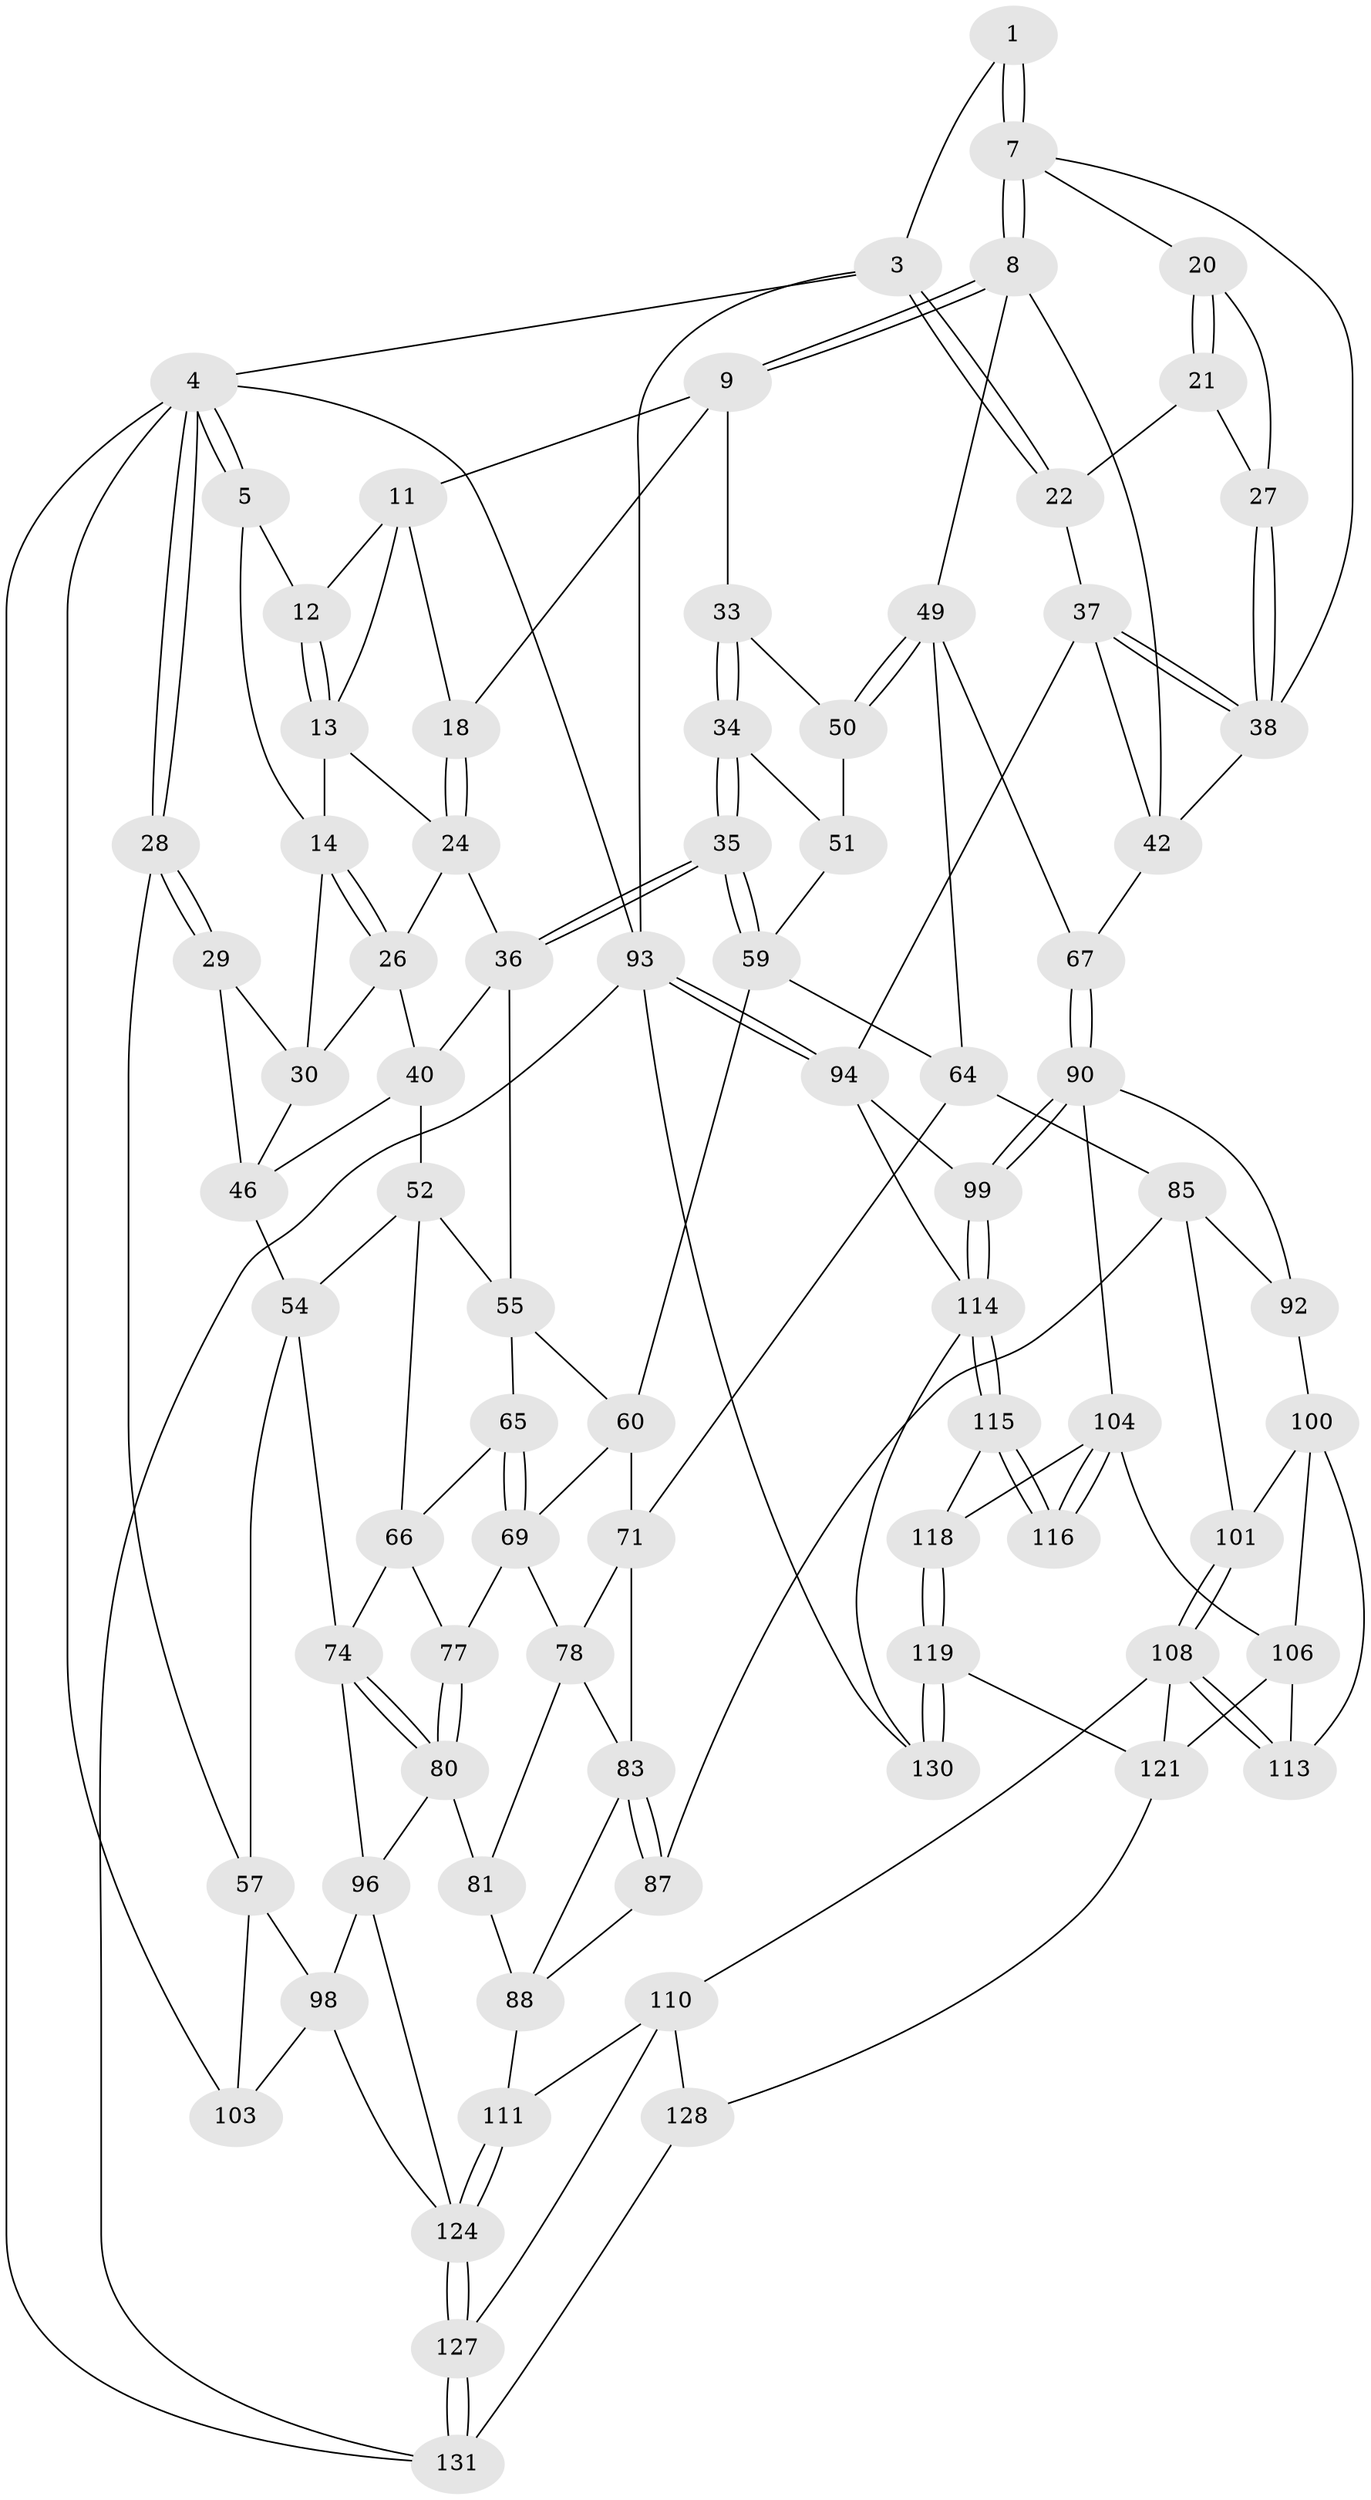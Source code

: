 // original degree distribution, {4: 0.23134328358208955, 6: 0.21641791044776118, 5: 0.5373134328358209, 3: 0.014925373134328358}
// Generated by graph-tools (version 1.1) at 2025/42/03/06/25 10:42:32]
// undirected, 81 vertices, 182 edges
graph export_dot {
graph [start="1"]
  node [color=gray90,style=filled];
  1 [pos="+0.7490771898826551+0",super="+2"];
  3 [pos="+1+0"];
  4 [pos="+0+0",super="+112"];
  5 [pos="+0.22015467570359368+0",super="+6"];
  7 [pos="+0.7262775621600829+0.1276967485723801",super="+19"];
  8 [pos="+0.7061465681729432+0.14760985766473017",super="+43"];
  9 [pos="+0.6961624672340587+0.15004832792556444",super="+10"];
  11 [pos="+0.4826874213197302+0",super="+16"];
  12 [pos="+0.460466575016572+0"];
  13 [pos="+0.3812446398349153+0.0865593601893063",super="+17"];
  14 [pos="+0.3138872706627084+0.0825536569620334",super="+15"];
  18 [pos="+0.4972042387869548+0.12799703724323377"];
  20 [pos="+0.7647989731092735+0.12535888642742524"];
  21 [pos="+1+0",super="+23"];
  22 [pos="+1+0.004504688304114984"];
  24 [pos="+0.4454783590494876+0.161247600148164",super="+25"];
  26 [pos="+0.3430971339136758+0.1893829575338277",super="+31"];
  27 [pos="+0.8932192338699683+0.11823029135100174"];
  28 [pos="+0+0.12670254205833914"];
  29 [pos="+0+0.13813647147957578"];
  30 [pos="+0.19516909709007776+0.014355518058987911",super="+32"];
  33 [pos="+0.6842892236860213+0.1642103775110014"];
  34 [pos="+0.5264402583095817+0.2860227460341679"];
  35 [pos="+0.49007686368499526+0.29019694526258544"];
  36 [pos="+0.4739358557293003+0.28201837261912416",super="+39"];
  37 [pos="+1+0.30974164455399855",super="+44"];
  38 [pos="+0.9724781831548581+0.1929257715063077",super="+41"];
  40 [pos="+0.3311360332850886+0.2524056002953858",super="+48"];
  42 [pos="+0.8551820371707147+0.3417551434690524",super="+45"];
  46 [pos="+0.17602739095415193+0.2368654095772883",super="+47"];
  49 [pos="+0.6998880871619167+0.3811951309724722",super="+63"];
  50 [pos="+0.6566498221098145+0.3224049365150523"];
  51 [pos="+0.5904611961341826+0.34540156638911096"];
  52 [pos="+0.3183427701372782+0.35281311229931395",super="+53"];
  54 [pos="+0.098638660617416+0.40451979456870013",super="+56"];
  55 [pos="+0.38141111861953947+0.3412099529130134",super="+61"];
  57 [pos="+0+0.46821435680932993",super="+58"];
  59 [pos="+0.49283842335625094+0.42590155709328065",super="+62"];
  60 [pos="+0.4633399242137588+0.4478189688263423",super="+68"];
  64 [pos="+0.6500738678976249+0.49125373425449503",super="+70"];
  65 [pos="+0.3173668888191419+0.45810600402087553"];
  66 [pos="+0.3107152740441359+0.45795688496351417",super="+73"];
  67 [pos="+0.9264288790544394+0.46737850763199473"];
  69 [pos="+0.4192162710146495+0.49782631515325815",super="+76"];
  71 [pos="+0.5278249610050779+0.5445770509062253",super="+72"];
  74 [pos="+0.20968442687665023+0.540541107848344",super="+75"];
  77 [pos="+0.3124598163244851+0.5161277723870834"];
  78 [pos="+0.43556320475919785+0.5535235283934814",super="+79"];
  80 [pos="+0.29349443602761655+0.5943072010572289",super="+82"];
  81 [pos="+0.34271868397590477+0.6942629071476831"];
  83 [pos="+0.523653241523387+0.5500405065336129",super="+84"];
  85 [pos="+0.6443716255702846+0.5422956141029366",super="+86"];
  87 [pos="+0.5081584442088705+0.6694342666228122"];
  88 [pos="+0.454534858775263+0.6527977008523472",super="+89"];
  90 [pos="+0.8218752817854024+0.6407160162645846",super="+91"];
  92 [pos="+0.6737884057203213+0.5981911668769273"];
  93 [pos="+1+1",super="+133"];
  94 [pos="+1+1",super="+95"];
  96 [pos="+0.21410048268317536+0.7066085568199185",super="+97"];
  98 [pos="+0.07266739495543911+0.6473606070959663",super="+102"];
  99 [pos="+0.9204289358924647+0.7415789111786031"];
  100 [pos="+0.6228061039030978+0.6904563962994243",super="+107"];
  101 [pos="+0.5183647134557957+0.6824929154398095"];
  103 [pos="+0+1"];
  104 [pos="+0.7510686518240347+0.7128099043250893",super="+105"];
  106 [pos="+0.6467792943163773+0.7393127696140581",super="+117"];
  108 [pos="+0.5270404425994062+0.759085830849202",super="+109"];
  110 [pos="+0.4032227462510677+0.7898381881082178",super="+126"];
  111 [pos="+0.36482725879512845+0.7449867939711949"];
  113 [pos="+0.5544089514627394+0.7593711763207446"];
  114 [pos="+0.876822943275604+0.8418570170320172",super="+129"];
  115 [pos="+0.8559971846540685+0.8318051128036684",super="+122"];
  116 [pos="+0.753483678178108+0.7251166571111223"];
  118 [pos="+0.6927953912297253+0.8413218206677144"];
  119 [pos="+0.6881241127478931+0.8480843457545134",super="+120"];
  121 [pos="+0.6368331544144594+0.8871774753447967",super="+123"];
  124 [pos="+0.28546571248841024+0.8640715953324891",super="+125"];
  127 [pos="+0.31553821102792373+0.9094911258181967"];
  128 [pos="+0.4889697201665387+0.996408495390144"];
  130 [pos="+0.8338000941553447+0.9381183575362754",super="+132"];
  131 [pos="+0+1",super="+134"];
  1 -- 7;
  1 -- 7;
  1 -- 3;
  3 -- 4;
  3 -- 22;
  3 -- 22;
  3 -- 93;
  4 -- 5;
  4 -- 5;
  4 -- 28;
  4 -- 28;
  4 -- 131;
  4 -- 93;
  4 -- 103;
  5 -- 12;
  5 -- 14;
  7 -- 8;
  7 -- 8;
  7 -- 20;
  7 -- 38;
  8 -- 9;
  8 -- 9;
  8 -- 49;
  8 -- 42;
  9 -- 33;
  9 -- 18;
  9 -- 11;
  11 -- 12;
  11 -- 18;
  11 -- 13;
  12 -- 13;
  12 -- 13;
  13 -- 14;
  13 -- 24;
  14 -- 26;
  14 -- 26;
  14 -- 30;
  18 -- 24;
  18 -- 24;
  20 -- 21;
  20 -- 21;
  20 -- 27;
  21 -- 27;
  21 -- 22;
  22 -- 37;
  24 -- 26;
  24 -- 36;
  26 -- 40;
  26 -- 30;
  27 -- 38;
  27 -- 38;
  28 -- 29;
  28 -- 29;
  28 -- 57;
  29 -- 30;
  29 -- 46;
  30 -- 46;
  33 -- 34;
  33 -- 34;
  33 -- 50;
  34 -- 35;
  34 -- 35;
  34 -- 51;
  35 -- 36;
  35 -- 36;
  35 -- 59;
  35 -- 59;
  36 -- 40;
  36 -- 55;
  37 -- 38;
  37 -- 38;
  37 -- 94;
  37 -- 42;
  38 -- 42;
  40 -- 52;
  40 -- 46;
  42 -- 67;
  46 -- 54;
  49 -- 50;
  49 -- 50;
  49 -- 64;
  49 -- 67;
  50 -- 51;
  51 -- 59;
  52 -- 55;
  52 -- 66;
  52 -- 54;
  54 -- 57;
  54 -- 74;
  55 -- 65;
  55 -- 60;
  57 -- 98;
  57 -- 103;
  59 -- 60;
  59 -- 64;
  60 -- 69;
  60 -- 71;
  64 -- 85;
  64 -- 71;
  65 -- 66;
  65 -- 69;
  65 -- 69;
  66 -- 77;
  66 -- 74;
  67 -- 90;
  67 -- 90;
  69 -- 77;
  69 -- 78;
  71 -- 83;
  71 -- 78;
  74 -- 80;
  74 -- 80;
  74 -- 96;
  77 -- 80;
  77 -- 80;
  78 -- 81;
  78 -- 83;
  80 -- 81;
  80 -- 96;
  81 -- 88;
  83 -- 87;
  83 -- 87;
  83 -- 88;
  85 -- 92;
  85 -- 101;
  85 -- 87;
  87 -- 88;
  88 -- 111;
  90 -- 99;
  90 -- 99;
  90 -- 104;
  90 -- 92;
  92 -- 100;
  93 -- 94;
  93 -- 94;
  93 -- 130;
  93 -- 131;
  94 -- 99;
  94 -- 114;
  96 -- 98;
  96 -- 124;
  98 -- 103;
  98 -- 124;
  99 -- 114;
  99 -- 114;
  100 -- 101;
  100 -- 113;
  100 -- 106;
  101 -- 108;
  101 -- 108;
  104 -- 116;
  104 -- 116;
  104 -- 106;
  104 -- 118;
  106 -- 113;
  106 -- 121;
  108 -- 113;
  108 -- 113;
  108 -- 110;
  108 -- 121;
  110 -- 111;
  110 -- 128;
  110 -- 127;
  111 -- 124;
  111 -- 124;
  114 -- 115;
  114 -- 115;
  114 -- 130;
  115 -- 116 [weight=2];
  115 -- 116;
  115 -- 118;
  118 -- 119;
  118 -- 119;
  119 -- 130 [weight=2];
  119 -- 130;
  119 -- 121;
  121 -- 128;
  124 -- 127;
  124 -- 127;
  127 -- 131;
  127 -- 131;
  128 -- 131;
}
